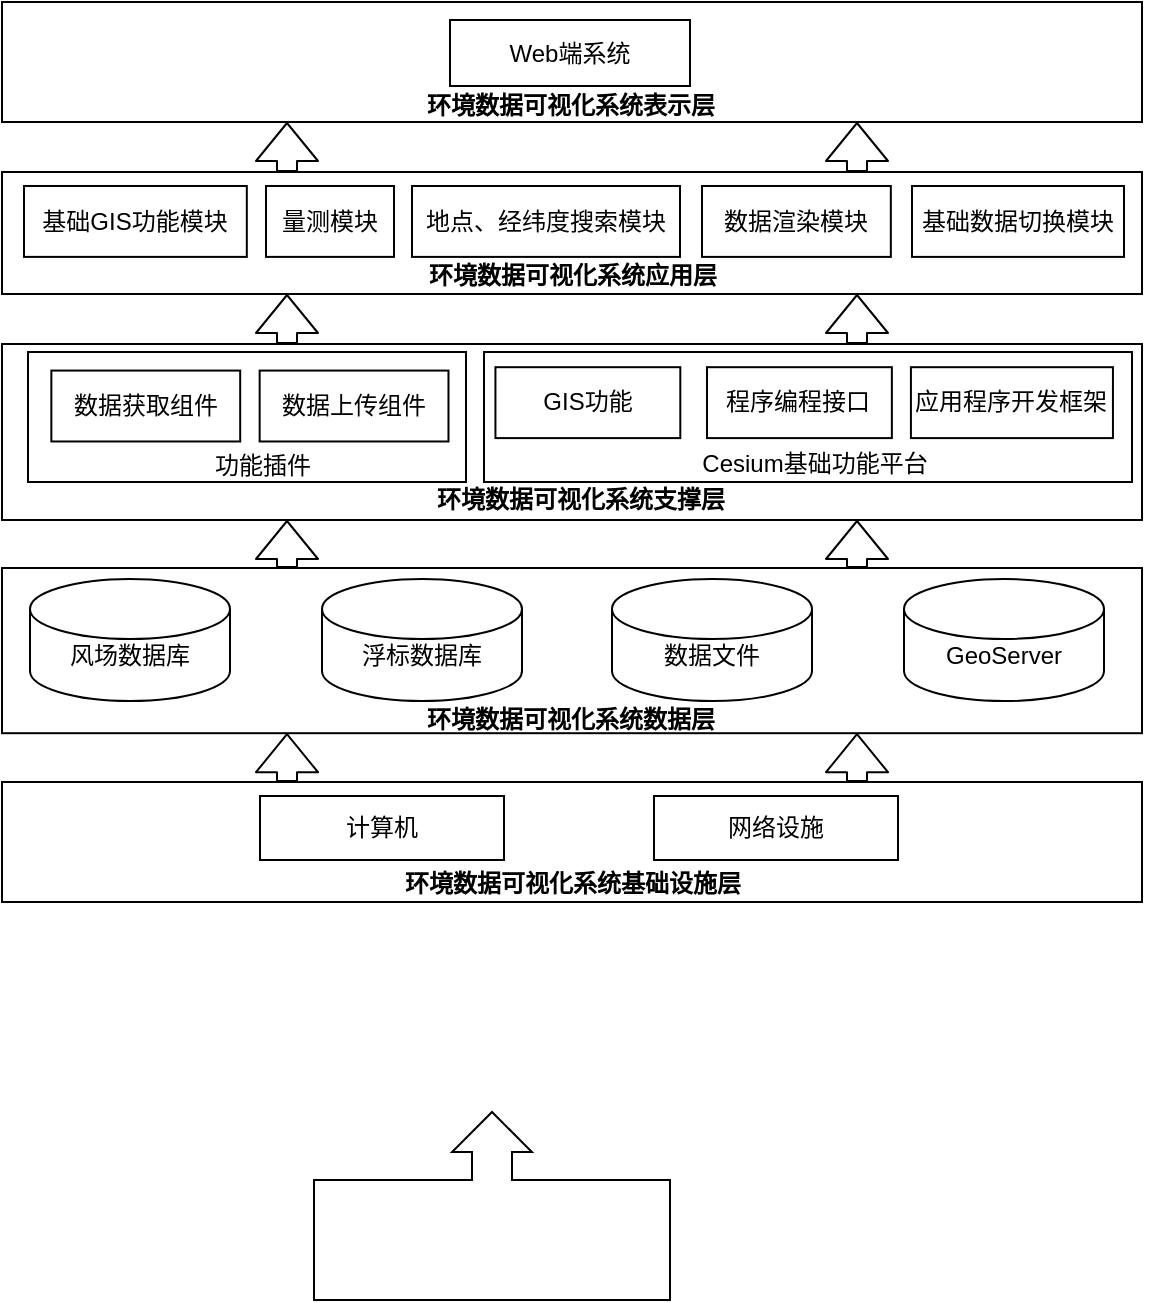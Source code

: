 <mxfile version="13.6.5" type="github">
  <diagram id="Kg9v2PKGdZfVGiz0Gp11" name="第 1 页">
    <mxGraphModel dx="742" dy="703" grid="0" gridSize="10" guides="1" tooltips="1" connect="1" arrows="1" fold="1" page="1" pageScale="1" pageWidth="827" pageHeight="1169" math="0" shadow="0">
      <root>
        <mxCell id="0" />
        <mxCell id="1" parent="0" />
        <mxCell id="a1iLULeqpFFVg6pSqvtH-51" value="" style="group" parent="1" vertex="1" connectable="0">
          <mxGeometry x="164" y="376" width="570" height="88" as="geometry" />
        </mxCell>
        <mxCell id="a1iLULeqpFFVg6pSqvtH-1" value="" style="rounded=0;whiteSpace=wrap;html=1;" parent="a1iLULeqpFFVg6pSqvtH-51" vertex="1">
          <mxGeometry x="-4" width="570" height="88" as="geometry" />
        </mxCell>
        <mxCell id="a1iLULeqpFFVg6pSqvtH-23" value="" style="group" parent="a1iLULeqpFFVg6pSqvtH-51" vertex="1" connectable="0">
          <mxGeometry x="237" y="4" width="324" height="65" as="geometry" />
        </mxCell>
        <mxCell id="a1iLULeqpFFVg6pSqvtH-15" value="" style="rounded=0;whiteSpace=wrap;html=1;" parent="a1iLULeqpFFVg6pSqvtH-23" vertex="1">
          <mxGeometry width="324" height="65" as="geometry" />
        </mxCell>
        <mxCell id="a1iLULeqpFFVg6pSqvtH-21" value="" style="group" parent="a1iLULeqpFFVg6pSqvtH-23" vertex="1" connectable="0">
          <mxGeometry x="5.718" y="7.597" width="308.753" height="35.455" as="geometry" />
        </mxCell>
        <mxCell id="a1iLULeqpFFVg6pSqvtH-16" value="GIS功能" style="rounded=0;whiteSpace=wrap;html=1;" parent="a1iLULeqpFFVg6pSqvtH-21" vertex="1">
          <mxGeometry width="92.435" height="35.455" as="geometry" />
        </mxCell>
        <mxCell id="a1iLULeqpFFVg6pSqvtH-19" value="应用程序开发框架" style="rounded=0;whiteSpace=wrap;html=1;" parent="a1iLULeqpFFVg6pSqvtH-21" vertex="1">
          <mxGeometry x="207.741" width="101.012" height="35.455" as="geometry" />
        </mxCell>
        <mxCell id="a1iLULeqpFFVg6pSqvtH-20" value="程序编程接口" style="rounded=0;whiteSpace=wrap;html=1;" parent="a1iLULeqpFFVg6pSqvtH-21" vertex="1">
          <mxGeometry x="105.776" width="92.435" height="35.455" as="geometry" />
        </mxCell>
        <mxCell id="a1iLULeqpFFVg6pSqvtH-22" value="Cesium基础功能平台" style="text;html=1;align=center;verticalAlign=middle;resizable=0;points=[];autosize=1;" parent="a1iLULeqpFFVg6pSqvtH-23" vertex="1">
          <mxGeometry x="103.394" y="47.273" width="123" height="18" as="geometry" />
        </mxCell>
        <mxCell id="a1iLULeqpFFVg6pSqvtH-41" value="" style="group" parent="a1iLULeqpFFVg6pSqvtH-51" vertex="1" connectable="0">
          <mxGeometry x="9" y="4" width="219" height="65" as="geometry" />
        </mxCell>
        <mxCell id="a1iLULeqpFFVg6pSqvtH-34" value="" style="rounded=0;whiteSpace=wrap;html=1;" parent="a1iLULeqpFFVg6pSqvtH-41" vertex="1">
          <mxGeometry width="219" height="65" as="geometry" />
        </mxCell>
        <mxCell id="a1iLULeqpFFVg6pSqvtH-36" value="数据获取组件" style="rounded=0;whiteSpace=wrap;html=1;" parent="a1iLULeqpFFVg6pSqvtH-41" vertex="1">
          <mxGeometry x="11.68" y="9.287" width="94.413" height="35.455" as="geometry" />
        </mxCell>
        <mxCell id="a1iLULeqpFFVg6pSqvtH-37" value="数据上传组件" style="rounded=0;whiteSpace=wrap;html=1;" parent="a1iLULeqpFFVg6pSqvtH-41" vertex="1">
          <mxGeometry x="115.827" y="9.287" width="94.413" height="35.455" as="geometry" />
        </mxCell>
        <mxCell id="a1iLULeqpFFVg6pSqvtH-38" value="功能插件" style="text;html=1;align=center;verticalAlign=middle;resizable=0;points=[];autosize=1;" parent="a1iLULeqpFFVg6pSqvtH-41" vertex="1">
          <mxGeometry x="87.6" y="48.285" width="58" height="18" as="geometry" />
        </mxCell>
        <mxCell id="a1iLULeqpFFVg6pSqvtH-50" value="&lt;b&gt;环境数据可视化系统支撑层&lt;/b&gt;" style="text;html=1;align=center;verticalAlign=middle;resizable=0;points=[];autosize=1;" parent="a1iLULeqpFFVg6pSqvtH-51" vertex="1">
          <mxGeometry x="208.004" y="68.999" width="154" height="18" as="geometry" />
        </mxCell>
        <mxCell id="a1iLULeqpFFVg6pSqvtH-67" value="" style="group" parent="1" vertex="1" connectable="0">
          <mxGeometry x="160" y="290" width="570" height="61" as="geometry" />
        </mxCell>
        <mxCell id="a1iLULeqpFFVg6pSqvtH-52" value="" style="whiteSpace=wrap;html=1;" parent="a1iLULeqpFFVg6pSqvtH-67" vertex="1">
          <mxGeometry width="570" height="61" as="geometry" />
        </mxCell>
        <mxCell id="a1iLULeqpFFVg6pSqvtH-58" value="&lt;b&gt;环境数据可视化系统应用层&lt;/b&gt;" style="text;html=1;align=center;verticalAlign=middle;resizable=0;points=[];autosize=1;" parent="a1iLULeqpFFVg6pSqvtH-67" vertex="1">
          <mxGeometry x="207.504" y="42.999" width="154" height="18" as="geometry" />
        </mxCell>
        <mxCell id="K7p-2cNAyb-a2kixNtFu-7" value="" style="group" parent="a1iLULeqpFFVg6pSqvtH-67" vertex="1" connectable="0">
          <mxGeometry x="11" y="6.995" width="550" height="35.455" as="geometry" />
        </mxCell>
        <mxCell id="a1iLULeqpFFVg6pSqvtH-53" value="基础GIS功能模块" style="rounded=0;whiteSpace=wrap;html=1;" parent="K7p-2cNAyb-a2kixNtFu-7" vertex="1">
          <mxGeometry width="111.41" height="35.45" as="geometry" />
        </mxCell>
        <mxCell id="a1iLULeqpFFVg6pSqvtH-54" value="量测模块" style="rounded=0;whiteSpace=wrap;html=1;" parent="K7p-2cNAyb-a2kixNtFu-7" vertex="1">
          <mxGeometry x="121" y="0.002" width="64" height="35.45" as="geometry" />
        </mxCell>
        <mxCell id="a1iLULeqpFFVg6pSqvtH-55" value="地点、经纬度搜索模块" style="rounded=0;whiteSpace=wrap;html=1;" parent="K7p-2cNAyb-a2kixNtFu-7" vertex="1">
          <mxGeometry x="194" y="0.005" width="134" height="35.45" as="geometry" />
        </mxCell>
        <mxCell id="a1iLULeqpFFVg6pSqvtH-56" value="数据渲染模块" style="rounded=0;whiteSpace=wrap;html=1;" parent="K7p-2cNAyb-a2kixNtFu-7" vertex="1">
          <mxGeometry x="339" width="94.413" height="35.455" as="geometry" />
        </mxCell>
        <mxCell id="a1iLULeqpFFVg6pSqvtH-57" value="基础数据切换模块" style="rounded=0;whiteSpace=wrap;html=1;" parent="K7p-2cNAyb-a2kixNtFu-7" vertex="1">
          <mxGeometry x="444" y="0.005" width="106" height="35.45" as="geometry" />
        </mxCell>
        <mxCell id="K7p-2cNAyb-a2kixNtFu-6" value="" style="group" parent="1" vertex="1" connectable="0">
          <mxGeometry x="160" y="205" width="570" height="60" as="geometry" />
        </mxCell>
        <mxCell id="K7p-2cNAyb-a2kixNtFu-3" value="" style="rounded=0;whiteSpace=wrap;html=1;labelPosition=center;verticalLabelPosition=bottom;align=center;verticalAlign=top;" parent="K7p-2cNAyb-a2kixNtFu-6" vertex="1">
          <mxGeometry width="570" height="60" as="geometry" />
        </mxCell>
        <mxCell id="K7p-2cNAyb-a2kixNtFu-4" value="&lt;b&gt;环境数据可视化系统表示层&lt;/b&gt;" style="text;html=1;align=center;verticalAlign=middle;resizable=0;points=[];autosize=1;" parent="K7p-2cNAyb-a2kixNtFu-6" vertex="1">
          <mxGeometry x="207.254" y="42.999" width="154" height="18" as="geometry" />
        </mxCell>
        <mxCell id="K7p-2cNAyb-a2kixNtFu-5" value="Web端系统" style="rounded=0;whiteSpace=wrap;html=1;" parent="K7p-2cNAyb-a2kixNtFu-6" vertex="1">
          <mxGeometry x="224" y="9" width="120" height="33" as="geometry" />
        </mxCell>
        <mxCell id="K7p-2cNAyb-a2kixNtFu-13" value="" style="group" parent="1" vertex="1" connectable="0">
          <mxGeometry x="160" y="595" width="570" height="60" as="geometry" />
        </mxCell>
        <mxCell id="a1iLULeqpFFVg6pSqvtH-68" value="" style="rounded=0;whiteSpace=wrap;html=1;" parent="K7p-2cNAyb-a2kixNtFu-13" vertex="1">
          <mxGeometry width="570" height="60" as="geometry" />
        </mxCell>
        <mxCell id="a1iLULeqpFFVg6pSqvtH-69" value="&lt;b&gt;环境数据可视化系统基础设施层&lt;/b&gt;" style="text;html=1;align=center;verticalAlign=middle;resizable=0;points=[];autosize=1;" parent="K7p-2cNAyb-a2kixNtFu-13" vertex="1">
          <mxGeometry x="196.004" y="41.999" width="178" height="18" as="geometry" />
        </mxCell>
        <mxCell id="K7p-2cNAyb-a2kixNtFu-1" value="计算机" style="rounded=0;whiteSpace=wrap;html=1;" parent="K7p-2cNAyb-a2kixNtFu-13" vertex="1">
          <mxGeometry x="129" y="7" width="122" height="32" as="geometry" />
        </mxCell>
        <mxCell id="K7p-2cNAyb-a2kixNtFu-2" value="网络设施" style="rounded=0;whiteSpace=wrap;html=1;" parent="K7p-2cNAyb-a2kixNtFu-13" vertex="1">
          <mxGeometry x="326" y="7" width="122" height="32" as="geometry" />
        </mxCell>
        <mxCell id="K7p-2cNAyb-a2kixNtFu-16" value="" style="shape=flexArrow;endArrow=classic;html=1;entryX=0.25;entryY=1;entryDx=0;entryDy=0;exitX=0.25;exitY=0;exitDx=0;exitDy=0;" parent="1" source="a1iLULeqpFFVg6pSqvtH-52" target="K7p-2cNAyb-a2kixNtFu-3" edge="1">
          <mxGeometry width="50" height="50" relative="1" as="geometry">
            <mxPoint x="42" y="323" as="sourcePoint" />
            <mxPoint x="92" y="273" as="targetPoint" />
          </mxGeometry>
        </mxCell>
        <mxCell id="K7p-2cNAyb-a2kixNtFu-17" value="" style="shape=flexArrow;endArrow=classic;html=1;entryX=0.75;entryY=1;entryDx=0;entryDy=0;exitX=0.75;exitY=0;exitDx=0;exitDy=0;" parent="1" source="a1iLULeqpFFVg6pSqvtH-52" target="K7p-2cNAyb-a2kixNtFu-3" edge="1">
          <mxGeometry width="50" height="50" relative="1" as="geometry">
            <mxPoint x="388" y="409" as="sourcePoint" />
            <mxPoint x="438" y="359" as="targetPoint" />
          </mxGeometry>
        </mxCell>
        <mxCell id="K7p-2cNAyb-a2kixNtFu-18" value="" style="shape=flexArrow;endArrow=classic;html=1;entryX=0.75;entryY=1;entryDx=0;entryDy=0;exitX=0.75;exitY=0;exitDx=0;exitDy=0;" parent="1" source="a1iLULeqpFFVg6pSqvtH-68" target="a1iLULeqpFFVg6pSqvtH-6" edge="1">
          <mxGeometry width="50" height="50" relative="1" as="geometry">
            <mxPoint x="133" y="157" as="sourcePoint" />
            <mxPoint x="183" y="107" as="targetPoint" />
          </mxGeometry>
        </mxCell>
        <mxCell id="K7p-2cNAyb-a2kixNtFu-20" value="" style="shape=flexArrow;endArrow=classic;html=1;entryX=0.75;entryY=1;entryDx=0;entryDy=0;exitX=0.75;exitY=0;exitDx=0;exitDy=0;" parent="1" source="a1iLULeqpFFVg6pSqvtH-6" target="a1iLULeqpFFVg6pSqvtH-1" edge="1">
          <mxGeometry width="50" height="50" relative="1" as="geometry">
            <mxPoint x="143" y="167" as="sourcePoint" />
            <mxPoint x="193" y="117" as="targetPoint" />
          </mxGeometry>
        </mxCell>
        <mxCell id="K7p-2cNAyb-a2kixNtFu-21" value="" style="shape=flexArrow;endArrow=classic;html=1;entryX=0.25;entryY=1;entryDx=0;entryDy=0;exitX=0.25;exitY=0;exitDx=0;exitDy=0;" parent="1" source="a1iLULeqpFFVg6pSqvtH-6" target="a1iLULeqpFFVg6pSqvtH-1" edge="1">
          <mxGeometry width="50" height="50" relative="1" as="geometry">
            <mxPoint x="153" y="177" as="sourcePoint" />
            <mxPoint x="203" y="127" as="targetPoint" />
          </mxGeometry>
        </mxCell>
        <mxCell id="K7p-2cNAyb-a2kixNtFu-23" value="" style="shape=flexArrow;endArrow=classic;html=1;entryX=0.75;entryY=1;entryDx=0;entryDy=0;exitX=0.75;exitY=0;exitDx=0;exitDy=0;" parent="1" source="a1iLULeqpFFVg6pSqvtH-1" target="a1iLULeqpFFVg6pSqvtH-52" edge="1">
          <mxGeometry width="50" height="50" relative="1" as="geometry">
            <mxPoint x="173" y="197" as="sourcePoint" />
            <mxPoint x="223" y="147" as="targetPoint" />
          </mxGeometry>
        </mxCell>
        <mxCell id="K7p-2cNAyb-a2kixNtFu-24" value="" style="shape=flexArrow;endArrow=classic;html=1;entryX=0.25;entryY=1;entryDx=0;entryDy=0;exitX=0.25;exitY=0;exitDx=0;exitDy=0;" parent="1" source="a1iLULeqpFFVg6pSqvtH-1" target="a1iLULeqpFFVg6pSqvtH-52" edge="1">
          <mxGeometry width="50" height="50" relative="1" as="geometry">
            <mxPoint x="183" y="207" as="sourcePoint" />
            <mxPoint x="233" y="157" as="targetPoint" />
          </mxGeometry>
        </mxCell>
        <mxCell id="K7p-2cNAyb-a2kixNtFu-25" value="" style="shape=flexArrow;endArrow=classic;html=1;entryX=0.25;entryY=1;entryDx=0;entryDy=0;exitX=0.25;exitY=0;exitDx=0;exitDy=0;" parent="1" source="a1iLULeqpFFVg6pSqvtH-68" target="a1iLULeqpFFVg6pSqvtH-6" edge="1">
          <mxGeometry width="50" height="50" relative="1" as="geometry">
            <mxPoint x="143" y="167" as="sourcePoint" />
            <mxPoint x="193" y="117" as="targetPoint" />
          </mxGeometry>
        </mxCell>
        <mxCell id="a1iLULeqpFFVg6pSqvtH-14" value="" style="group" parent="1" vertex="1" connectable="0">
          <mxGeometry x="160" y="488" width="570" height="84.12" as="geometry" />
        </mxCell>
        <mxCell id="a1iLULeqpFFVg6pSqvtH-40" value="" style="group" parent="a1iLULeqpFFVg6pSqvtH-14" vertex="1" connectable="0">
          <mxGeometry width="570" height="84.12" as="geometry" />
        </mxCell>
        <mxCell id="a1iLULeqpFFVg6pSqvtH-6" value="" style="rounded=0;whiteSpace=wrap;html=1;" parent="a1iLULeqpFFVg6pSqvtH-40" vertex="1">
          <mxGeometry width="570" height="82.599" as="geometry" />
        </mxCell>
        <mxCell id="a1iLULeqpFFVg6pSqvtH-39" value="&lt;b&gt;环境数据可视化系统数据层&lt;/b&gt;" style="text;html=1;align=center;verticalAlign=middle;resizable=0;points=[];autosize=1;" parent="a1iLULeqpFFVg6pSqvtH-40" vertex="1">
          <mxGeometry x="207.364" y="66.537" width="154" height="18" as="geometry" />
        </mxCell>
        <mxCell id="K7p-2cNAyb-a2kixNtFu-27" value="&lt;br&gt;GeoServer" style="shape=cylinder2;whiteSpace=wrap;html=1;boundedLbl=1;backgroundOutline=1;size=15;" parent="a1iLULeqpFFVg6pSqvtH-40" vertex="1">
          <mxGeometry x="451" y="5.489" width="100" height="61.051" as="geometry" />
        </mxCell>
        <mxCell id="a1iLULeqpFFVg6pSqvtH-11" value="&lt;br&gt;风场数据库" style="shape=cylinder2;whiteSpace=wrap;html=1;boundedLbl=1;backgroundOutline=1;size=15;" parent="a1iLULeqpFFVg6pSqvtH-40" vertex="1">
          <mxGeometry x="14" y="5.489" width="100" height="61.051" as="geometry" />
        </mxCell>
        <mxCell id="a1iLULeqpFFVg6pSqvtH-12" value="&lt;br&gt;浮标数据库" style="shape=cylinder2;whiteSpace=wrap;html=1;boundedLbl=1;backgroundOutline=1;size=15;" parent="a1iLULeqpFFVg6pSqvtH-40" vertex="1">
          <mxGeometry x="160" y="5.489" width="100" height="61.051" as="geometry" />
        </mxCell>
        <mxCell id="K7p-2cNAyb-a2kixNtFu-26" value="&lt;br&gt;数据文件" style="shape=cylinder2;whiteSpace=wrap;html=1;boundedLbl=1;backgroundOutline=1;size=15;" parent="a1iLULeqpFFVg6pSqvtH-40" vertex="1">
          <mxGeometry x="305" y="5.489" width="100" height="61.051" as="geometry" />
        </mxCell>
        <mxCell id="gQS19CMpuagu9Aw0odoU-5" value="" style="html=1;shadow=0;dashed=0;align=center;verticalAlign=middle;shape=mxgraph.arrows2.calloutArrow;dy=10;dx=20;notch=60;arrowHead=9.95;rotation=-90;" vertex="1" parent="1">
          <mxGeometry x="358" y="718" width="94" height="178" as="geometry" />
        </mxCell>
      </root>
    </mxGraphModel>
  </diagram>
</mxfile>
